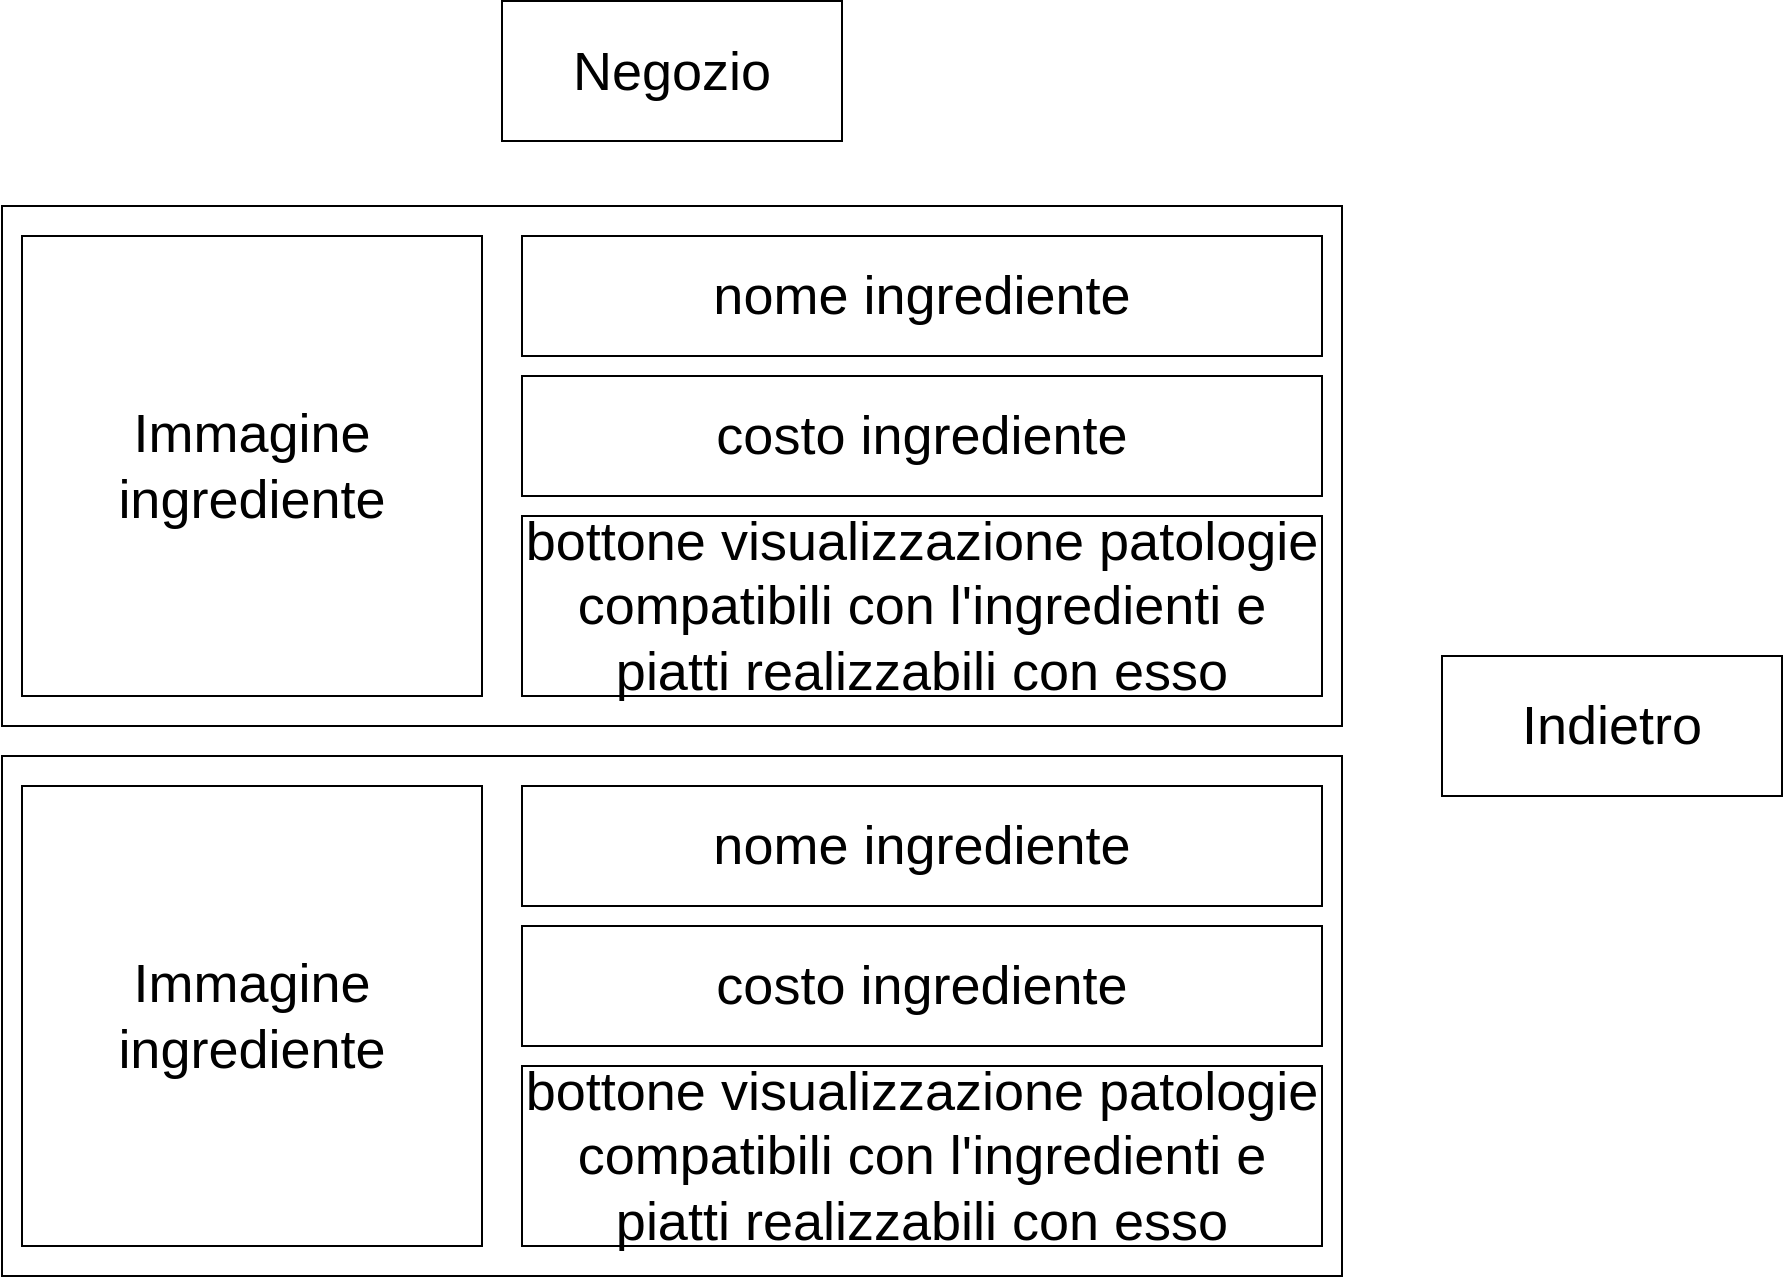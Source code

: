 <mxfile version="18.0.5" type="device"><diagram id="yoXCfqrvb7frqkdutgzq" name="Page-1"><mxGraphModel dx="2737" dy="889" grid="1" gridSize="10" guides="1" tooltips="1" connect="1" arrows="1" fold="1" page="1" pageScale="1" pageWidth="850" pageHeight="1100" math="0" shadow="0"><root><mxCell id="0"/><mxCell id="1" parent="0"/><mxCell id="GjnBivaTFhjUXiDbdBam-1" value="Negozio" style="rounded=0;whiteSpace=wrap;html=1;fontSize=27;" vertex="1" parent="1"><mxGeometry x="-340" y="132.5" width="170" height="70" as="geometry"/></mxCell><mxCell id="GjnBivaTFhjUXiDbdBam-3" value="" style="whiteSpace=wrap;html=1;" vertex="1" parent="1"><mxGeometry x="-590" y="235" width="670" height="260" as="geometry"/></mxCell><mxCell id="GjnBivaTFhjUXiDbdBam-4" value="costo ingrediente" style="rounded=0;whiteSpace=wrap;html=1;fontSize=27;" vertex="1" parent="1"><mxGeometry x="-330" y="320" width="400" height="60" as="geometry"/></mxCell><mxCell id="GjnBivaTFhjUXiDbdBam-5" value="bottone visualizzazione patologie compatibili con l'ingredienti e piatti realizzabili con esso" style="rounded=0;whiteSpace=wrap;html=1;fontSize=27;" vertex="1" parent="1"><mxGeometry x="-330" y="390" width="400" height="90" as="geometry"/></mxCell><mxCell id="GjnBivaTFhjUXiDbdBam-6" value="Immagine ingrediente" style="rounded=0;whiteSpace=wrap;html=1;fontSize=27;" vertex="1" parent="1"><mxGeometry x="-580" y="250" width="230" height="230" as="geometry"/></mxCell><mxCell id="GjnBivaTFhjUXiDbdBam-7" value="nome ingrediente" style="rounded=0;whiteSpace=wrap;html=1;fontSize=27;" vertex="1" parent="1"><mxGeometry x="-330" y="250" width="400" height="60" as="geometry"/></mxCell><mxCell id="GjnBivaTFhjUXiDbdBam-8" value="" style="whiteSpace=wrap;html=1;" vertex="1" parent="1"><mxGeometry x="-590" y="510" width="670" height="260" as="geometry"/></mxCell><mxCell id="GjnBivaTFhjUXiDbdBam-9" value="costo ingrediente" style="rounded=0;whiteSpace=wrap;html=1;fontSize=27;" vertex="1" parent="1"><mxGeometry x="-330" y="595" width="400" height="60" as="geometry"/></mxCell><mxCell id="GjnBivaTFhjUXiDbdBam-10" value="bottone visualizzazione patologie compatibili con l'ingredienti e piatti realizzabili con esso" style="rounded=0;whiteSpace=wrap;html=1;fontSize=27;" vertex="1" parent="1"><mxGeometry x="-330" y="665" width="400" height="90" as="geometry"/></mxCell><mxCell id="GjnBivaTFhjUXiDbdBam-11" value="Immagine ingrediente" style="rounded=0;whiteSpace=wrap;html=1;fontSize=27;" vertex="1" parent="1"><mxGeometry x="-580" y="525" width="230" height="230" as="geometry"/></mxCell><mxCell id="GjnBivaTFhjUXiDbdBam-12" value="nome ingrediente" style="rounded=0;whiteSpace=wrap;html=1;fontSize=27;" vertex="1" parent="1"><mxGeometry x="-330" y="525" width="400" height="60" as="geometry"/></mxCell><mxCell id="GjnBivaTFhjUXiDbdBam-13" value="Indietro" style="rounded=0;whiteSpace=wrap;html=1;fontSize=27;" vertex="1" parent="1"><mxGeometry x="130" y="460" width="170" height="70" as="geometry"/></mxCell></root></mxGraphModel></diagram></mxfile>